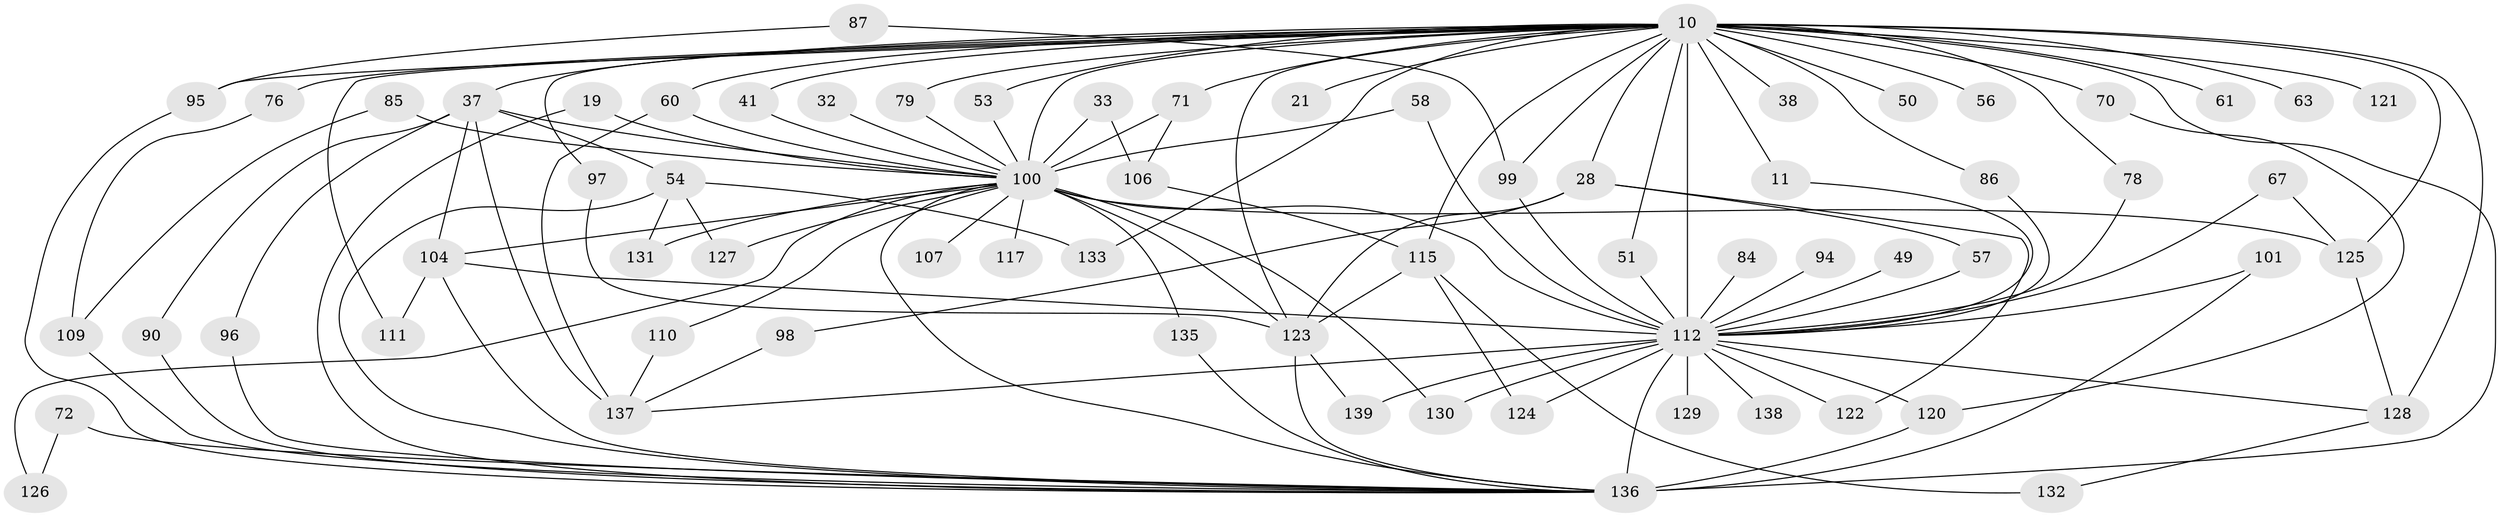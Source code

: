 // original degree distribution, {26: 0.007194244604316547, 27: 0.014388489208633094, 34: 0.007194244604316547, 25: 0.007194244604316547, 18: 0.007194244604316547, 17: 0.007194244604316547, 24: 0.007194244604316547, 29: 0.007194244604316547, 20: 0.007194244604316547, 2: 0.5755395683453237, 4: 0.08633093525179857, 5: 0.014388489208633094, 7: 0.02877697841726619, 3: 0.17985611510791366, 6: 0.03597122302158273, 8: 0.007194244604316547}
// Generated by graph-tools (version 1.1) at 2025/46/03/09/25 04:46:12]
// undirected, 69 vertices, 124 edges
graph export_dot {
graph [start="1"]
  node [color=gray90,style=filled];
  10 [super="+4+9"];
  11;
  19;
  21;
  28;
  32;
  33;
  37 [super="+20+26"];
  38;
  41;
  49;
  50;
  51 [super="+42"];
  53;
  54 [super="+45"];
  56;
  57;
  58;
  60 [super="+35"];
  61;
  63;
  67;
  70;
  71 [super="+36"];
  72;
  76;
  78;
  79;
  84;
  85 [super="+14"];
  86;
  87;
  90;
  94;
  95 [super="+66"];
  96;
  97;
  98;
  99 [super="+73"];
  100 [super="+17+47+3"];
  101;
  104 [super="+31+48+18"];
  106 [super="+88"];
  107;
  109 [super="+89+83"];
  110;
  111;
  112 [super="+69+108+39+103+74"];
  115 [super="+40+80"];
  117;
  120 [super="+114"];
  121 [super="+23"];
  122;
  123 [super="+118"];
  124;
  125 [super="+81+113"];
  126;
  127 [super="+91"];
  128 [super="+64+30"];
  129;
  130;
  131;
  132;
  133;
  135;
  136 [super="+55+119+134+93+24"];
  137 [super="+116"];
  138;
  139;
  10 -- 21 [weight=2];
  10 -- 50 [weight=2];
  10 -- 56 [weight=2];
  10 -- 70 [weight=2];
  10 -- 76 [weight=2];
  10 -- 86;
  10 -- 97;
  10 -- 133;
  10 -- 79;
  10 -- 28 [weight=2];
  10 -- 100 [weight=9];
  10 -- 121 [weight=3];
  10 -- 61 [weight=2];
  10 -- 115 [weight=4];
  10 -- 37 [weight=2];
  10 -- 11;
  10 -- 38 [weight=2];
  10 -- 41;
  10 -- 51;
  10 -- 53;
  10 -- 60;
  10 -- 63;
  10 -- 71 [weight=2];
  10 -- 78;
  10 -- 95 [weight=2];
  10 -- 99;
  10 -- 111;
  10 -- 125 [weight=5];
  10 -- 112 [weight=13];
  10 -- 128 [weight=3];
  10 -- 136 [weight=14];
  10 -- 123;
  11 -- 112;
  19 -- 100;
  19 -- 136;
  28 -- 57;
  28 -- 98;
  28 -- 122;
  28 -- 123;
  32 -- 100;
  33 -- 106;
  33 -- 100 [weight=2];
  37 -- 137 [weight=2];
  37 -- 96;
  37 -- 54;
  37 -- 90;
  37 -- 104;
  37 -- 100 [weight=2];
  41 -- 100;
  49 -- 112;
  51 -- 112 [weight=2];
  53 -- 100;
  54 -- 127 [weight=2];
  54 -- 131;
  54 -- 133;
  54 -- 136 [weight=2];
  57 -- 112;
  58 -- 100;
  58 -- 112;
  60 -- 137;
  60 -- 100 [weight=2];
  67 -- 125;
  67 -- 112;
  70 -- 120;
  71 -- 106;
  71 -- 100;
  72 -- 126;
  72 -- 136 [weight=2];
  76 -- 109;
  78 -- 112;
  79 -- 100;
  84 -- 112 [weight=2];
  85 -- 109;
  85 -- 100 [weight=4];
  86 -- 112;
  87 -- 99;
  87 -- 95;
  90 -- 136;
  94 -- 112 [weight=2];
  95 -- 136;
  96 -- 136;
  97 -- 123;
  98 -- 137;
  99 -- 112 [weight=2];
  100 -- 130;
  100 -- 131;
  100 -- 135;
  100 -- 104;
  100 -- 107 [weight=2];
  100 -- 110;
  100 -- 112 [weight=9];
  100 -- 117 [weight=2];
  100 -- 125 [weight=3];
  100 -- 126;
  100 -- 127;
  100 -- 136 [weight=7];
  100 -- 123 [weight=2];
  101 -- 112;
  101 -- 136;
  104 -- 111;
  104 -- 112 [weight=2];
  104 -- 136;
  106 -- 115;
  109 -- 136 [weight=2];
  110 -- 137;
  112 -- 130;
  112 -- 129;
  112 -- 137;
  112 -- 138 [weight=2];
  112 -- 139;
  112 -- 122;
  112 -- 120;
  112 -- 124;
  112 -- 136 [weight=7];
  112 -- 128;
  115 -- 132;
  115 -- 124;
  115 -- 123;
  120 -- 136;
  123 -- 136 [weight=3];
  123 -- 139;
  125 -- 128;
  128 -- 132;
  135 -- 136;
}
